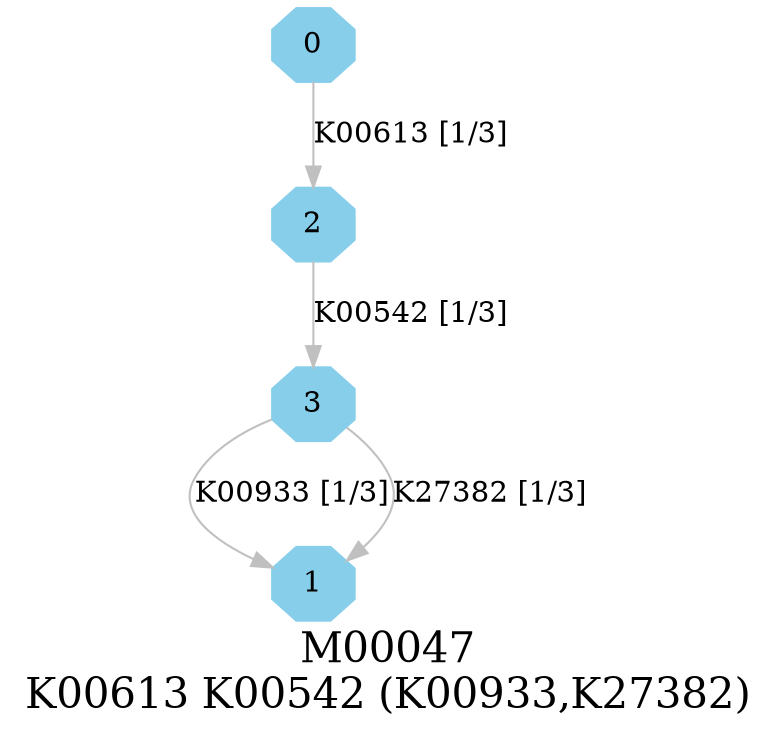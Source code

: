 digraph G {
graph [label="M00047
K00613 K00542 (K00933,K27382)",fontsize=20];
node [shape=box,style=filled];
edge [len=3,color=grey];
{node [width=.3,height=.3,shape=octagon,style=filled,color=skyblue] 0 1 2 3 }
0 -> 2 [label="K00613 [1/3]"];
2 -> 3 [label="K00542 [1/3]"];
3 -> 1 [label="K00933 [1/3]"];
3 -> 1 [label="K27382 [1/3]"];
}
